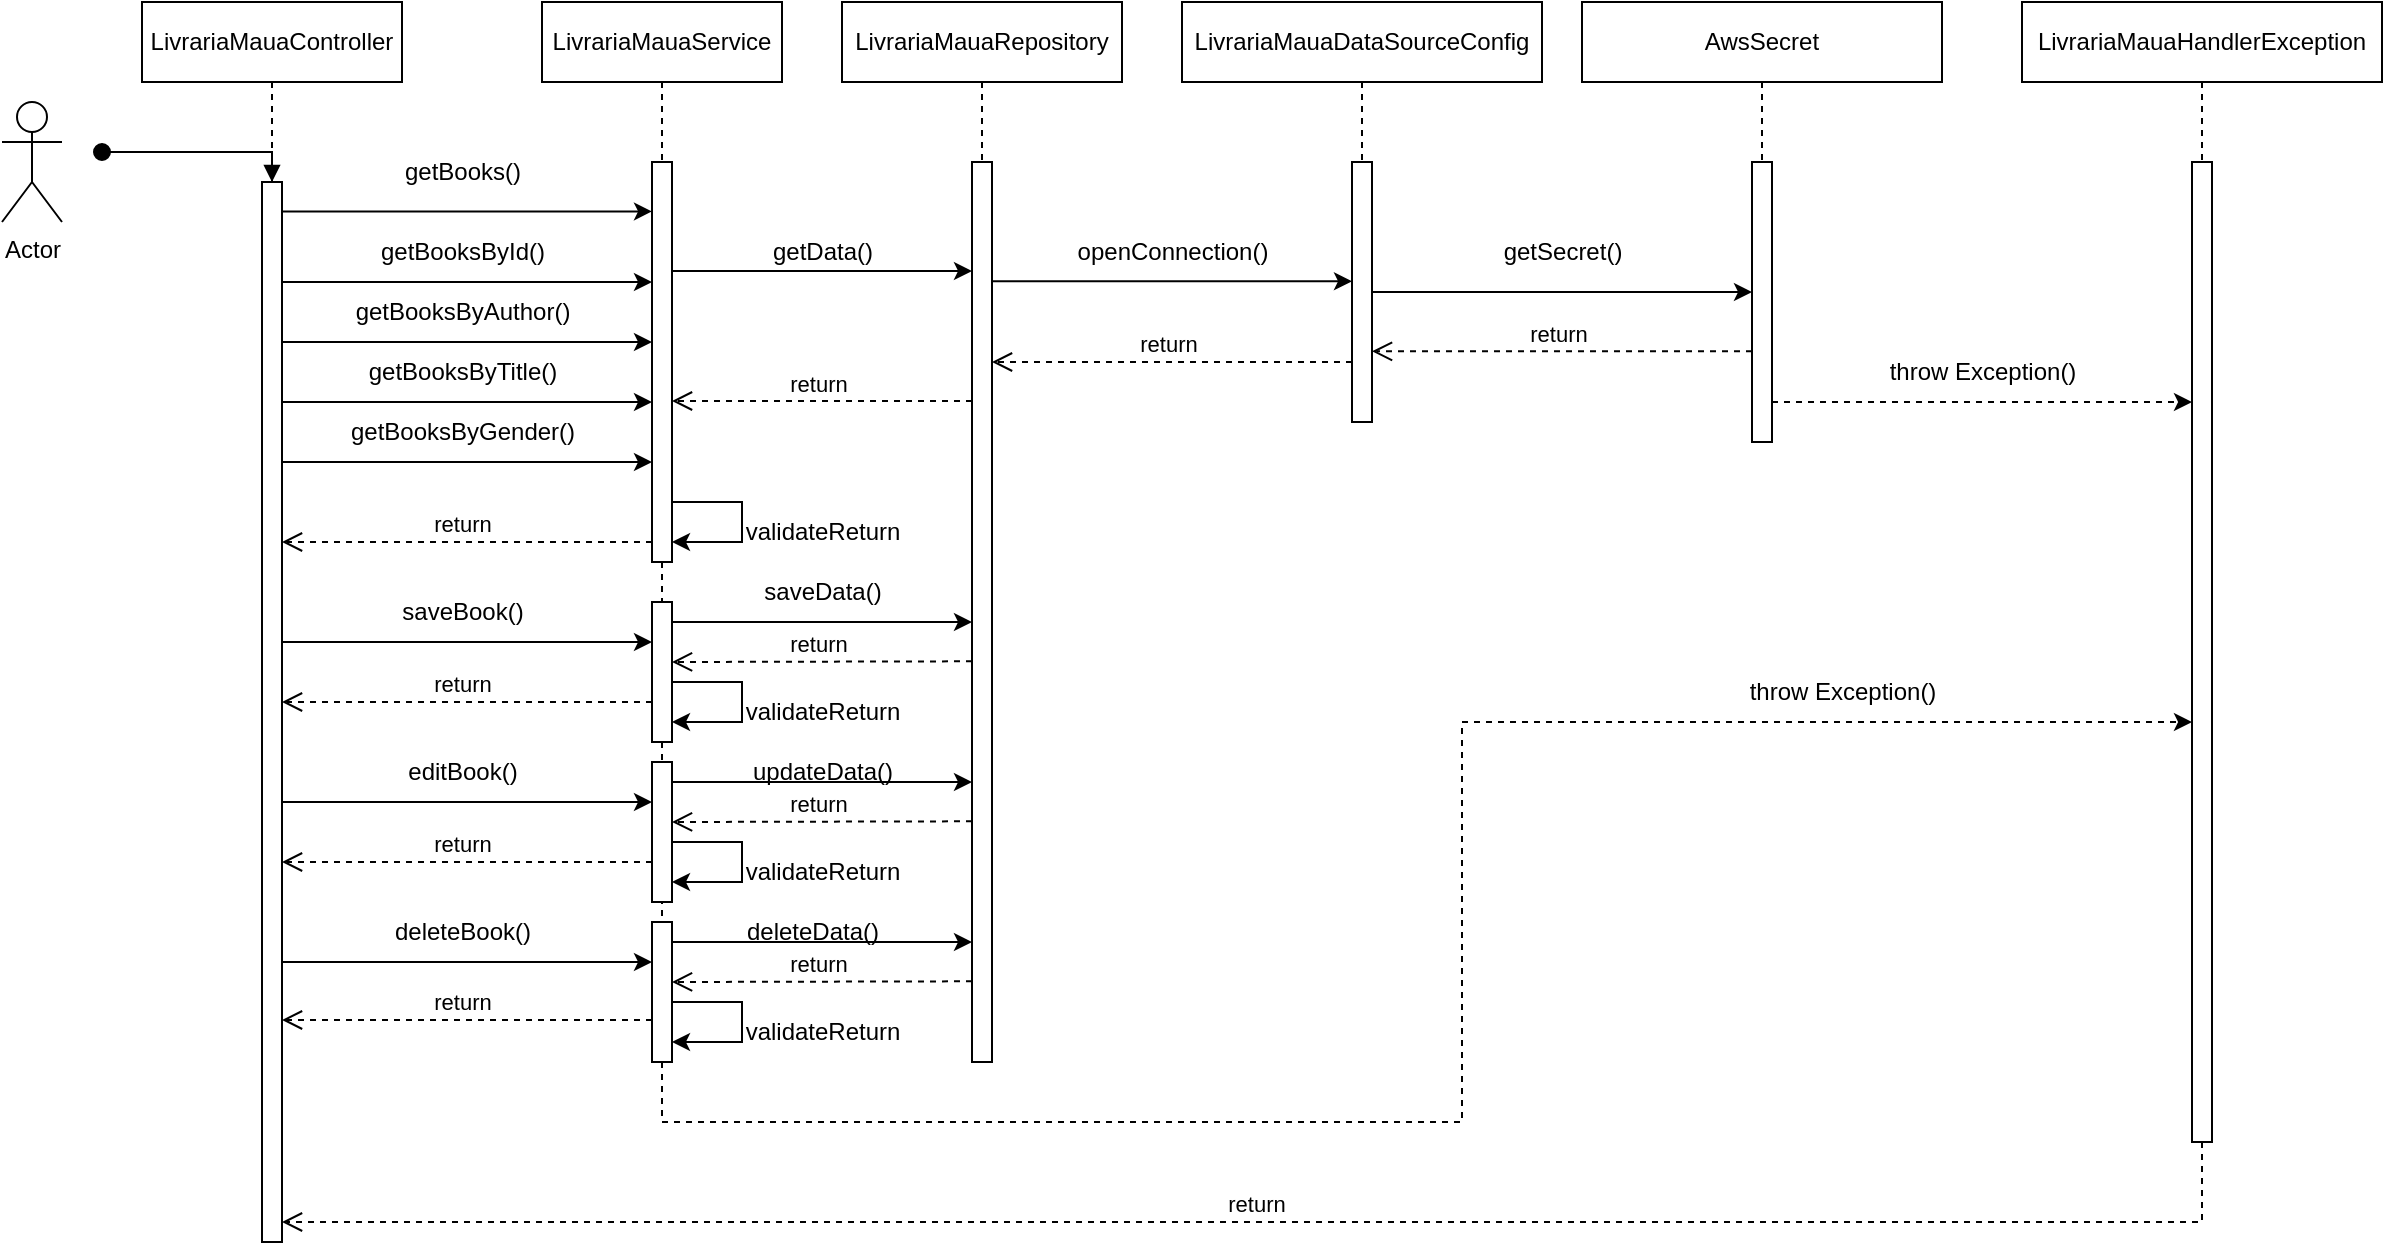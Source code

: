 <mxfile version="24.2.7" type="device">
  <diagram name="Page-1" id="2YBvvXClWsGukQMizWep">
    <mxGraphModel dx="1353" dy="267" grid="1" gridSize="10" guides="1" tooltips="1" connect="1" arrows="1" fold="1" page="1" pageScale="1" pageWidth="850" pageHeight="1100" math="0" shadow="0">
      <root>
        <mxCell id="0" />
        <mxCell id="1" parent="0" />
        <mxCell id="4-TMQI-ZEwgitc-bTW-Y-1" value="Actor" style="shape=umlActor;verticalLabelPosition=bottom;verticalAlign=top;html=1;outlineConnect=0;" parent="1" vertex="1">
          <mxGeometry x="-10" y="90" width="30" height="60" as="geometry" />
        </mxCell>
        <mxCell id="aM9ryv3xv72pqoxQDRHE-1" value="LivrariaMauaController" style="shape=umlLifeline;perimeter=lifelinePerimeter;whiteSpace=wrap;html=1;container=0;dropTarget=0;collapsible=0;recursiveResize=0;outlineConnect=0;portConstraint=eastwest;newEdgeStyle={&quot;edgeStyle&quot;:&quot;elbowEdgeStyle&quot;,&quot;elbow&quot;:&quot;vertical&quot;,&quot;curved&quot;:0,&quot;rounded&quot;:0};size=40;" parent="1" vertex="1">
          <mxGeometry x="60" y="40" width="130" height="520" as="geometry" />
        </mxCell>
        <mxCell id="aM9ryv3xv72pqoxQDRHE-3" value="" style="html=1;verticalAlign=bottom;startArrow=oval;endArrow=block;startSize=8;edgeStyle=elbowEdgeStyle;elbow=vertical;curved=0;rounded=0;" parent="aM9ryv3xv72pqoxQDRHE-1" target="aM9ryv3xv72pqoxQDRHE-2" edge="1">
          <mxGeometry relative="1" as="geometry">
            <mxPoint x="-20" y="75" as="sourcePoint" />
            <Array as="points">
              <mxPoint x="30" y="75" />
            </Array>
          </mxGeometry>
        </mxCell>
        <mxCell id="aM9ryv3xv72pqoxQDRHE-5" value="LivrariaMauaService" style="shape=umlLifeline;perimeter=lifelinePerimeter;whiteSpace=wrap;html=1;container=0;dropTarget=0;collapsible=0;recursiveResize=0;outlineConnect=0;portConstraint=eastwest;newEdgeStyle={&quot;edgeStyle&quot;:&quot;elbowEdgeStyle&quot;,&quot;elbow&quot;:&quot;vertical&quot;,&quot;curved&quot;:0,&quot;rounded&quot;:0};" parent="1" vertex="1">
          <mxGeometry x="260" y="40" width="120" height="530" as="geometry" />
        </mxCell>
        <mxCell id="aM9ryv3xv72pqoxQDRHE-6" value="" style="html=1;points=[];perimeter=orthogonalPerimeter;outlineConnect=0;targetShapes=umlLifeline;portConstraint=eastwest;newEdgeStyle={&quot;edgeStyle&quot;:&quot;elbowEdgeStyle&quot;,&quot;elbow&quot;:&quot;vertical&quot;,&quot;curved&quot;:0,&quot;rounded&quot;:0};" parent="aM9ryv3xv72pqoxQDRHE-5" vertex="1">
          <mxGeometry x="55" y="80" width="10" height="200" as="geometry" />
        </mxCell>
        <mxCell id="aM9ryv3xv72pqoxQDRHE-8" value="return" style="html=1;verticalAlign=bottom;endArrow=open;dashed=1;endSize=8;edgeStyle=elbowEdgeStyle;elbow=vertical;curved=0;rounded=0;" parent="1" source="aM9ryv3xv72pqoxQDRHE-6" target="aM9ryv3xv72pqoxQDRHE-2" edge="1">
          <mxGeometry x="0.027" relative="1" as="geometry">
            <mxPoint x="195" y="205" as="targetPoint" />
            <Array as="points">
              <mxPoint x="190" y="310" />
            </Array>
            <mxPoint as="offset" />
          </mxGeometry>
        </mxCell>
        <mxCell id="4-TMQI-ZEwgitc-bTW-Y-8" value="" style="endArrow=classic;html=1;rounded=0;" parent="1" edge="1">
          <mxGeometry width="50" height="50" relative="1" as="geometry">
            <mxPoint x="130" y="144.71" as="sourcePoint" />
            <mxPoint x="315" y="144.71" as="targetPoint" />
            <Array as="points">
              <mxPoint x="230" y="144.71" />
            </Array>
          </mxGeometry>
        </mxCell>
        <mxCell id="4-TMQI-ZEwgitc-bTW-Y-9" value="getBooks()" style="text;html=1;align=center;verticalAlign=middle;resizable=0;points=[];autosize=1;strokeColor=none;fillColor=none;" parent="1" vertex="1">
          <mxGeometry x="180" y="110" width="80" height="30" as="geometry" />
        </mxCell>
        <mxCell id="4-TMQI-ZEwgitc-bTW-Y-10" value="" style="endArrow=classic;html=1;rounded=0;" parent="1" edge="1">
          <mxGeometry width="50" height="50" relative="1" as="geometry">
            <mxPoint x="130.0" y="180" as="sourcePoint" />
            <mxPoint x="315" y="180" as="targetPoint" />
            <Array as="points">
              <mxPoint x="200" y="180" />
              <mxPoint x="280" y="180" />
            </Array>
          </mxGeometry>
        </mxCell>
        <mxCell id="4-TMQI-ZEwgitc-bTW-Y-11" value="getBooksById()" style="text;html=1;align=center;verticalAlign=middle;resizable=0;points=[];autosize=1;strokeColor=none;fillColor=none;" parent="1" vertex="1">
          <mxGeometry x="165" y="150" width="110" height="30" as="geometry" />
        </mxCell>
        <mxCell id="4-TMQI-ZEwgitc-bTW-Y-12" value="" style="endArrow=classic;html=1;rounded=0;" parent="1" edge="1">
          <mxGeometry width="50" height="50" relative="1" as="geometry">
            <mxPoint x="130" y="210" as="sourcePoint" />
            <mxPoint x="315" y="210" as="targetPoint" />
            <Array as="points">
              <mxPoint x="250" y="210" />
            </Array>
          </mxGeometry>
        </mxCell>
        <mxCell id="4-TMQI-ZEwgitc-bTW-Y-13" value="getBooksByAuthor()" style="text;html=1;align=center;verticalAlign=middle;resizable=0;points=[];autosize=1;strokeColor=none;fillColor=none;" parent="1" vertex="1">
          <mxGeometry x="155" y="180" width="130" height="30" as="geometry" />
        </mxCell>
        <mxCell id="aM9ryv3xv72pqoxQDRHE-2" value="" style="html=1;points=[];perimeter=orthogonalPerimeter;outlineConnect=0;targetShapes=umlLifeline;portConstraint=eastwest;newEdgeStyle={&quot;edgeStyle&quot;:&quot;elbowEdgeStyle&quot;,&quot;elbow&quot;:&quot;vertical&quot;,&quot;curved&quot;:0,&quot;rounded&quot;:0};" parent="1" vertex="1">
          <mxGeometry x="120" y="130" width="10" height="530" as="geometry" />
        </mxCell>
        <mxCell id="4-TMQI-ZEwgitc-bTW-Y-14" value="" style="endArrow=classic;html=1;rounded=0;" parent="1" edge="1">
          <mxGeometry width="50" height="50" relative="1" as="geometry">
            <mxPoint x="130" y="240" as="sourcePoint" />
            <mxPoint x="315" y="240" as="targetPoint" />
            <Array as="points">
              <mxPoint x="220" y="240" />
            </Array>
          </mxGeometry>
        </mxCell>
        <mxCell id="4-TMQI-ZEwgitc-bTW-Y-15" value="getBooksByTitle()" style="text;html=1;align=center;verticalAlign=middle;resizable=0;points=[];autosize=1;strokeColor=none;fillColor=none;" parent="1" vertex="1">
          <mxGeometry x="160" y="210" width="120" height="30" as="geometry" />
        </mxCell>
        <mxCell id="4-TMQI-ZEwgitc-bTW-Y-18" value="" style="html=1;points=[];perimeter=orthogonalPerimeter;outlineConnect=0;targetShapes=umlLifeline;portConstraint=eastwest;newEdgeStyle={&quot;edgeStyle&quot;:&quot;elbowEdgeStyle&quot;,&quot;elbow&quot;:&quot;vertical&quot;,&quot;curved&quot;:0,&quot;rounded&quot;:0};" parent="1" vertex="1">
          <mxGeometry x="315" y="340" width="10" height="70" as="geometry" />
        </mxCell>
        <mxCell id="4-TMQI-ZEwgitc-bTW-Y-19" value="" style="html=1;points=[];perimeter=orthogonalPerimeter;outlineConnect=0;targetShapes=umlLifeline;portConstraint=eastwest;newEdgeStyle={&quot;edgeStyle&quot;:&quot;elbowEdgeStyle&quot;,&quot;elbow&quot;:&quot;vertical&quot;,&quot;curved&quot;:0,&quot;rounded&quot;:0};" parent="1" vertex="1">
          <mxGeometry x="315" y="420" width="10" height="70" as="geometry" />
        </mxCell>
        <mxCell id="4-TMQI-ZEwgitc-bTW-Y-20" value="" style="html=1;points=[];perimeter=orthogonalPerimeter;outlineConnect=0;targetShapes=umlLifeline;portConstraint=eastwest;newEdgeStyle={&quot;edgeStyle&quot;:&quot;elbowEdgeStyle&quot;,&quot;elbow&quot;:&quot;vertical&quot;,&quot;curved&quot;:0,&quot;rounded&quot;:0};" parent="1" vertex="1">
          <mxGeometry x="315" y="500" width="10" height="70" as="geometry" />
        </mxCell>
        <mxCell id="4-TMQI-ZEwgitc-bTW-Y-21" value="" style="endArrow=classic;html=1;rounded=0;" parent="1" source="aM9ryv3xv72pqoxQDRHE-2" target="4-TMQI-ZEwgitc-bTW-Y-18" edge="1">
          <mxGeometry width="50" height="50" relative="1" as="geometry">
            <mxPoint x="210" y="410" as="sourcePoint" />
            <mxPoint x="260" y="360" as="targetPoint" />
            <Array as="points">
              <mxPoint x="240" y="360" />
            </Array>
          </mxGeometry>
        </mxCell>
        <mxCell id="4-TMQI-ZEwgitc-bTW-Y-22" value="saveBook()" style="text;html=1;align=center;verticalAlign=middle;resizable=0;points=[];autosize=1;strokeColor=none;fillColor=none;" parent="1" vertex="1">
          <mxGeometry x="180" y="330" width="80" height="30" as="geometry" />
        </mxCell>
        <mxCell id="4-TMQI-ZEwgitc-bTW-Y-23" value="return" style="html=1;verticalAlign=bottom;endArrow=open;dashed=1;endSize=8;edgeStyle=elbowEdgeStyle;elbow=vertical;curved=0;rounded=0;" parent="1" edge="1">
          <mxGeometry x="0.027" relative="1" as="geometry">
            <mxPoint x="130" y="390" as="targetPoint" />
            <Array as="points">
              <mxPoint x="190" y="390" />
            </Array>
            <mxPoint x="315" y="390" as="sourcePoint" />
            <mxPoint as="offset" />
          </mxGeometry>
        </mxCell>
        <mxCell id="4-TMQI-ZEwgitc-bTW-Y-24" value="return" style="html=1;verticalAlign=bottom;endArrow=open;dashed=1;endSize=8;edgeStyle=elbowEdgeStyle;elbow=vertical;curved=0;rounded=0;" parent="1" edge="1">
          <mxGeometry x="0.027" relative="1" as="geometry">
            <mxPoint x="130" y="470" as="targetPoint" />
            <Array as="points">
              <mxPoint x="190" y="470" />
            </Array>
            <mxPoint x="315" y="470" as="sourcePoint" />
            <mxPoint as="offset" />
          </mxGeometry>
        </mxCell>
        <mxCell id="4-TMQI-ZEwgitc-bTW-Y-25" value="return" style="html=1;verticalAlign=bottom;endArrow=open;dashed=1;endSize=8;edgeStyle=elbowEdgeStyle;elbow=vertical;curved=0;rounded=0;" parent="1" edge="1">
          <mxGeometry x="0.027" relative="1" as="geometry">
            <mxPoint x="130" y="549" as="targetPoint" />
            <Array as="points">
              <mxPoint x="190" y="549" />
            </Array>
            <mxPoint x="315" y="549" as="sourcePoint" />
            <mxPoint as="offset" />
          </mxGeometry>
        </mxCell>
        <mxCell id="4-TMQI-ZEwgitc-bTW-Y-26" value="" style="endArrow=classic;html=1;rounded=0;" parent="1" source="aM9ryv3xv72pqoxQDRHE-2" target="4-TMQI-ZEwgitc-bTW-Y-19" edge="1">
          <mxGeometry width="50" height="50" relative="1" as="geometry">
            <mxPoint x="140" y="370" as="sourcePoint" />
            <mxPoint x="325" y="370" as="targetPoint" />
            <Array as="points">
              <mxPoint x="240" y="440" />
            </Array>
          </mxGeometry>
        </mxCell>
        <mxCell id="4-TMQI-ZEwgitc-bTW-Y-27" value="" style="endArrow=classic;html=1;rounded=0;" parent="1" source="aM9ryv3xv72pqoxQDRHE-2" target="4-TMQI-ZEwgitc-bTW-Y-20" edge="1">
          <mxGeometry width="50" height="50" relative="1" as="geometry">
            <mxPoint x="140" y="520" as="sourcePoint" />
            <mxPoint x="300" y="520" as="targetPoint" />
            <Array as="points">
              <mxPoint x="182.5" y="520" />
              <mxPoint x="242.5" y="520" />
            </Array>
          </mxGeometry>
        </mxCell>
        <mxCell id="4-TMQI-ZEwgitc-bTW-Y-29" value="editBook()" style="text;html=1;align=center;verticalAlign=middle;resizable=0;points=[];autosize=1;strokeColor=none;fillColor=none;" parent="1" vertex="1">
          <mxGeometry x="180" y="410" width="80" height="30" as="geometry" />
        </mxCell>
        <mxCell id="4-TMQI-ZEwgitc-bTW-Y-30" value="deleteBook()" style="text;html=1;align=center;verticalAlign=middle;resizable=0;points=[];autosize=1;strokeColor=none;fillColor=none;" parent="1" vertex="1">
          <mxGeometry x="175" y="490" width="90" height="30" as="geometry" />
        </mxCell>
        <mxCell id="4-TMQI-ZEwgitc-bTW-Y-31" value="LivrariaMauaRepository" style="shape=umlLifeline;perimeter=lifelinePerimeter;whiteSpace=wrap;html=1;container=0;dropTarget=0;collapsible=0;recursiveResize=0;outlineConnect=0;portConstraint=eastwest;newEdgeStyle={&quot;edgeStyle&quot;:&quot;elbowEdgeStyle&quot;,&quot;elbow&quot;:&quot;vertical&quot;,&quot;curved&quot;:0,&quot;rounded&quot;:0};" parent="1" vertex="1">
          <mxGeometry x="410" y="40" width="140" height="530" as="geometry" />
        </mxCell>
        <mxCell id="4-TMQI-ZEwgitc-bTW-Y-32" value="" style="html=1;points=[];perimeter=orthogonalPerimeter;outlineConnect=0;targetShapes=umlLifeline;portConstraint=eastwest;newEdgeStyle={&quot;edgeStyle&quot;:&quot;elbowEdgeStyle&quot;,&quot;elbow&quot;:&quot;vertical&quot;,&quot;curved&quot;:0,&quot;rounded&quot;:0};" parent="4-TMQI-ZEwgitc-bTW-Y-31" vertex="1">
          <mxGeometry x="65" y="80" width="10" height="450" as="geometry" />
        </mxCell>
        <mxCell id="4-TMQI-ZEwgitc-bTW-Y-35" value="" style="endArrow=classic;html=1;rounded=0;" parent="1" edge="1">
          <mxGeometry width="50" height="50" relative="1" as="geometry">
            <mxPoint x="325" y="174.5" as="sourcePoint" />
            <mxPoint x="475" y="174.5" as="targetPoint" />
            <Array as="points">
              <mxPoint x="370" y="174.5" />
              <mxPoint x="440" y="174.5" />
            </Array>
          </mxGeometry>
        </mxCell>
        <mxCell id="4-TMQI-ZEwgitc-bTW-Y-36" value="" style="endArrow=classic;html=1;rounded=0;" parent="1" edge="1">
          <mxGeometry width="50" height="50" relative="1" as="geometry">
            <mxPoint x="325" y="350" as="sourcePoint" />
            <mxPoint x="475" y="350" as="targetPoint" />
            <Array as="points">
              <mxPoint x="410" y="350" />
            </Array>
          </mxGeometry>
        </mxCell>
        <mxCell id="4-TMQI-ZEwgitc-bTW-Y-37" value="" style="endArrow=classic;html=1;rounded=0;" parent="1" edge="1">
          <mxGeometry width="50" height="50" relative="1" as="geometry">
            <mxPoint x="325" y="430" as="sourcePoint" />
            <mxPoint x="475" y="430" as="targetPoint" />
            <Array as="points">
              <mxPoint x="410" y="430" />
            </Array>
          </mxGeometry>
        </mxCell>
        <mxCell id="4-TMQI-ZEwgitc-bTW-Y-38" value="" style="endArrow=classic;html=1;rounded=0;" parent="1" edge="1">
          <mxGeometry width="50" height="50" relative="1" as="geometry">
            <mxPoint x="325" y="510.0" as="sourcePoint" />
            <mxPoint x="475" y="510.0" as="targetPoint" />
            <Array as="points">
              <mxPoint x="410" y="510.0" />
            </Array>
          </mxGeometry>
        </mxCell>
        <mxCell id="4-TMQI-ZEwgitc-bTW-Y-43" value="LivrariaMauaDataSourceConfig" style="shape=umlLifeline;perimeter=lifelinePerimeter;whiteSpace=wrap;html=1;container=0;dropTarget=0;collapsible=0;recursiveResize=0;outlineConnect=0;portConstraint=eastwest;newEdgeStyle={&quot;edgeStyle&quot;:&quot;elbowEdgeStyle&quot;,&quot;elbow&quot;:&quot;vertical&quot;,&quot;curved&quot;:0,&quot;rounded&quot;:0};" parent="1" vertex="1">
          <mxGeometry x="580" y="40" width="180" height="210" as="geometry" />
        </mxCell>
        <mxCell id="4-TMQI-ZEwgitc-bTW-Y-44" value="" style="html=1;points=[];perimeter=orthogonalPerimeter;outlineConnect=0;targetShapes=umlLifeline;portConstraint=eastwest;newEdgeStyle={&quot;edgeStyle&quot;:&quot;elbowEdgeStyle&quot;,&quot;elbow&quot;:&quot;vertical&quot;,&quot;curved&quot;:0,&quot;rounded&quot;:0};" parent="4-TMQI-ZEwgitc-bTW-Y-43" vertex="1">
          <mxGeometry x="85" y="80" width="10" height="130" as="geometry" />
        </mxCell>
        <mxCell id="4-TMQI-ZEwgitc-bTW-Y-45" value="" style="endArrow=classic;html=1;rounded=0;" parent="1" target="4-TMQI-ZEwgitc-bTW-Y-44" edge="1">
          <mxGeometry width="50" height="50" relative="1" as="geometry">
            <mxPoint x="485" y="179.66" as="sourcePoint" />
            <mxPoint x="660" y="179.66" as="targetPoint" />
          </mxGeometry>
        </mxCell>
        <mxCell id="4-TMQI-ZEwgitc-bTW-Y-46" value="return" style="html=1;verticalAlign=bottom;endArrow=open;dashed=1;endSize=8;edgeStyle=elbowEdgeStyle;elbow=vertical;curved=0;rounded=0;" parent="1" source="4-TMQI-ZEwgitc-bTW-Y-44" edge="1">
          <mxGeometry x="0.027" relative="1" as="geometry">
            <mxPoint x="485" y="220" as="targetPoint" />
            <Array as="points">
              <mxPoint x="630" y="220" />
            </Array>
            <mxPoint x="640" y="220" as="sourcePoint" />
            <mxPoint as="offset" />
          </mxGeometry>
        </mxCell>
        <mxCell id="4-TMQI-ZEwgitc-bTW-Y-48" value="AwsSecret" style="shape=umlLifeline;perimeter=lifelinePerimeter;whiteSpace=wrap;html=1;container=0;dropTarget=0;collapsible=0;recursiveResize=0;outlineConnect=0;portConstraint=eastwest;newEdgeStyle={&quot;edgeStyle&quot;:&quot;elbowEdgeStyle&quot;,&quot;elbow&quot;:&quot;vertical&quot;,&quot;curved&quot;:0,&quot;rounded&quot;:0};" parent="1" vertex="1">
          <mxGeometry x="780" y="40" width="180" height="220" as="geometry" />
        </mxCell>
        <mxCell id="4-TMQI-ZEwgitc-bTW-Y-49" value="" style="html=1;points=[];perimeter=orthogonalPerimeter;outlineConnect=0;targetShapes=umlLifeline;portConstraint=eastwest;newEdgeStyle={&quot;edgeStyle&quot;:&quot;elbowEdgeStyle&quot;,&quot;elbow&quot;:&quot;vertical&quot;,&quot;curved&quot;:0,&quot;rounded&quot;:0};" parent="4-TMQI-ZEwgitc-bTW-Y-48" vertex="1">
          <mxGeometry x="85" y="80" width="10" height="140" as="geometry" />
        </mxCell>
        <mxCell id="4-TMQI-ZEwgitc-bTW-Y-50" value="" style="endArrow=classic;html=1;rounded=0;" parent="1" source="4-TMQI-ZEwgitc-bTW-Y-44" target="4-TMQI-ZEwgitc-bTW-Y-49" edge="1">
          <mxGeometry width="50" height="50" relative="1" as="geometry">
            <mxPoint x="680" y="160" as="sourcePoint" />
            <mxPoint x="860" y="160.34" as="targetPoint" />
          </mxGeometry>
        </mxCell>
        <mxCell id="4-TMQI-ZEwgitc-bTW-Y-51" value="getSecret()" style="text;html=1;align=center;verticalAlign=middle;resizable=0;points=[];autosize=1;strokeColor=none;fillColor=none;" parent="1" vertex="1">
          <mxGeometry x="730" y="150" width="80" height="30" as="geometry" />
        </mxCell>
        <mxCell id="4-TMQI-ZEwgitc-bTW-Y-52" value="return" style="html=1;verticalAlign=bottom;endArrow=open;dashed=1;endSize=8;edgeStyle=elbowEdgeStyle;elbow=vertical;curved=0;rounded=0;" parent="1" source="4-TMQI-ZEwgitc-bTW-Y-49" target="4-TMQI-ZEwgitc-bTW-Y-44" edge="1">
          <mxGeometry x="0.027" relative="1" as="geometry">
            <mxPoint x="680" y="214.66" as="targetPoint" />
            <Array as="points">
              <mxPoint x="825" y="214.66" />
            </Array>
            <mxPoint x="860" y="214.66" as="sourcePoint" />
            <mxPoint as="offset" />
          </mxGeometry>
        </mxCell>
        <mxCell id="4-TMQI-ZEwgitc-bTW-Y-54" value="validateReturn" style="text;html=1;align=center;verticalAlign=middle;resizable=0;points=[];autosize=1;strokeColor=none;fillColor=none;" parent="1" vertex="1">
          <mxGeometry x="350" y="290" width="100" height="30" as="geometry" />
        </mxCell>
        <mxCell id="4-TMQI-ZEwgitc-bTW-Y-55" value="return" style="html=1;verticalAlign=bottom;endArrow=open;dashed=1;endSize=8;edgeStyle=elbowEdgeStyle;elbow=vertical;curved=0;rounded=0;" parent="1" source="4-TMQI-ZEwgitc-bTW-Y-32" edge="1">
          <mxGeometry x="0.027" relative="1" as="geometry">
            <mxPoint x="325" y="239.31" as="targetPoint" />
            <Array as="points" />
            <mxPoint x="450" y="239" as="sourcePoint" />
            <mxPoint as="offset" />
          </mxGeometry>
        </mxCell>
        <mxCell id="4-TMQI-ZEwgitc-bTW-Y-56" value="return" style="html=1;verticalAlign=bottom;endArrow=open;dashed=1;endSize=8;edgeStyle=elbowEdgeStyle;elbow=vertical;curved=0;rounded=0;" parent="1" edge="1">
          <mxGeometry x="0.027" relative="1" as="geometry">
            <mxPoint x="325" y="369.97" as="targetPoint" />
            <Array as="points" />
            <mxPoint x="475" y="369.66" as="sourcePoint" />
            <mxPoint as="offset" />
          </mxGeometry>
        </mxCell>
        <mxCell id="4-TMQI-ZEwgitc-bTW-Y-59" value="" style="endArrow=classic;html=1;rounded=0;" parent="1" target="4-TMQI-ZEwgitc-bTW-Y-18" edge="1">
          <mxGeometry width="50" height="50" relative="1" as="geometry">
            <mxPoint x="325" y="380" as="sourcePoint" />
            <mxPoint x="325.0" y="410" as="targetPoint" />
            <Array as="points">
              <mxPoint x="360" y="380" />
              <mxPoint x="360" y="390" />
              <mxPoint x="360" y="400" />
            </Array>
          </mxGeometry>
        </mxCell>
        <mxCell id="4-TMQI-ZEwgitc-bTW-Y-60" value="return" style="html=1;verticalAlign=bottom;endArrow=open;dashed=1;endSize=8;edgeStyle=elbowEdgeStyle;elbow=vertical;curved=0;rounded=0;" parent="1" edge="1">
          <mxGeometry x="0.027" relative="1" as="geometry">
            <mxPoint x="325" y="449.97" as="targetPoint" />
            <Array as="points" />
            <mxPoint x="475" y="449.66" as="sourcePoint" />
            <mxPoint as="offset" />
          </mxGeometry>
        </mxCell>
        <mxCell id="4-TMQI-ZEwgitc-bTW-Y-61" value="" style="endArrow=classic;html=1;rounded=0;" parent="1" edge="1">
          <mxGeometry width="50" height="50" relative="1" as="geometry">
            <mxPoint x="325" y="460" as="sourcePoint" />
            <mxPoint x="325" y="480" as="targetPoint" />
            <Array as="points">
              <mxPoint x="360" y="460" />
              <mxPoint x="360" y="470" />
              <mxPoint x="360" y="480" />
            </Array>
          </mxGeometry>
        </mxCell>
        <mxCell id="4-TMQI-ZEwgitc-bTW-Y-62" value="return" style="html=1;verticalAlign=bottom;endArrow=open;dashed=1;endSize=8;edgeStyle=elbowEdgeStyle;elbow=vertical;curved=0;rounded=0;" parent="1" edge="1">
          <mxGeometry x="0.027" relative="1" as="geometry">
            <mxPoint x="325" y="529.97" as="targetPoint" />
            <Array as="points" />
            <mxPoint x="475" y="529.66" as="sourcePoint" />
            <mxPoint as="offset" />
          </mxGeometry>
        </mxCell>
        <mxCell id="4-TMQI-ZEwgitc-bTW-Y-63" value="" style="endArrow=classic;html=1;rounded=0;" parent="1" edge="1">
          <mxGeometry width="50" height="50" relative="1" as="geometry">
            <mxPoint x="325" y="540" as="sourcePoint" />
            <mxPoint x="325" y="560" as="targetPoint" />
            <Array as="points">
              <mxPoint x="360" y="540" />
              <mxPoint x="360" y="550" />
              <mxPoint x="360" y="560" />
            </Array>
          </mxGeometry>
        </mxCell>
        <mxCell id="4-TMQI-ZEwgitc-bTW-Y-65" value="" style="endArrow=classic;html=1;rounded=0;" parent="1" edge="1">
          <mxGeometry width="50" height="50" relative="1" as="geometry">
            <mxPoint x="325" y="290" as="sourcePoint" />
            <mxPoint x="325" y="310" as="targetPoint" />
            <Array as="points">
              <mxPoint x="360" y="290" />
              <mxPoint x="360" y="300" />
              <mxPoint x="360" y="310" />
            </Array>
          </mxGeometry>
        </mxCell>
        <mxCell id="4-TMQI-ZEwgitc-bTW-Y-67" value="validateReturn" style="text;html=1;align=center;verticalAlign=middle;resizable=0;points=[];autosize=1;strokeColor=none;fillColor=none;" parent="1" vertex="1">
          <mxGeometry x="350" y="380" width="100" height="30" as="geometry" />
        </mxCell>
        <mxCell id="4-TMQI-ZEwgitc-bTW-Y-68" value="validateReturn" style="text;html=1;align=center;verticalAlign=middle;resizable=0;points=[];autosize=1;strokeColor=none;fillColor=none;" parent="1" vertex="1">
          <mxGeometry x="350" y="460" width="100" height="30" as="geometry" />
        </mxCell>
        <mxCell id="4-TMQI-ZEwgitc-bTW-Y-69" value="validateReturn" style="text;html=1;align=center;verticalAlign=middle;resizable=0;points=[];autosize=1;strokeColor=none;fillColor=none;" parent="1" vertex="1">
          <mxGeometry x="350" y="540" width="100" height="30" as="geometry" />
        </mxCell>
        <mxCell id="4-TMQI-ZEwgitc-bTW-Y-77" value="getData()" style="text;html=1;align=center;verticalAlign=middle;resizable=0;points=[];autosize=1;strokeColor=none;fillColor=none;" parent="1" vertex="1">
          <mxGeometry x="365" y="150" width="70" height="30" as="geometry" />
        </mxCell>
        <mxCell id="4-TMQI-ZEwgitc-bTW-Y-132" value="saveData()" style="text;html=1;align=center;verticalAlign=middle;resizable=0;points=[];autosize=1;strokeColor=none;fillColor=none;" parent="1" vertex="1">
          <mxGeometry x="360" y="320" width="80" height="30" as="geometry" />
        </mxCell>
        <mxCell id="4-TMQI-ZEwgitc-bTW-Y-133" value="updateData()" style="text;html=1;align=center;verticalAlign=middle;resizable=0;points=[];autosize=1;strokeColor=none;fillColor=none;" parent="1" vertex="1">
          <mxGeometry x="355" y="410" width="90" height="30" as="geometry" />
        </mxCell>
        <mxCell id="4-TMQI-ZEwgitc-bTW-Y-134" value="deleteData()" style="text;html=1;align=center;verticalAlign=middle;resizable=0;points=[];autosize=1;strokeColor=none;fillColor=none;" parent="1" vertex="1">
          <mxGeometry x="350" y="490" width="90" height="30" as="geometry" />
        </mxCell>
        <mxCell id="4-TMQI-ZEwgitc-bTW-Y-135" value="openConnection()" style="text;html=1;align=center;verticalAlign=middle;resizable=0;points=[];autosize=1;strokeColor=none;fillColor=none;" parent="1" vertex="1">
          <mxGeometry x="515" y="150" width="120" height="30" as="geometry" />
        </mxCell>
        <mxCell id="4-TMQI-ZEwgitc-bTW-Y-138" value="" style="endArrow=classic;html=1;rounded=0;labelBackgroundColor=none;dashed=1;" parent="1" source="4-TMQI-ZEwgitc-bTW-Y-49" target="4-TMQI-ZEwgitc-bTW-Y-140" edge="1">
          <mxGeometry width="50" height="50" relative="1" as="geometry">
            <mxPoint x="880" y="240" as="sourcePoint" />
            <mxPoint x="990" y="240" as="targetPoint" />
            <Array as="points">
              <mxPoint x="960" y="240" />
            </Array>
          </mxGeometry>
        </mxCell>
        <mxCell id="4-TMQI-ZEwgitc-bTW-Y-139" value="LivrariaMauaHandlerException" style="shape=umlLifeline;perimeter=lifelinePerimeter;whiteSpace=wrap;html=1;container=0;dropTarget=0;collapsible=0;recursiveResize=0;outlineConnect=0;portConstraint=eastwest;newEdgeStyle={&quot;edgeStyle&quot;:&quot;elbowEdgeStyle&quot;,&quot;elbow&quot;:&quot;vertical&quot;,&quot;curved&quot;:0,&quot;rounded&quot;:0};" parent="1" vertex="1">
          <mxGeometry x="1000" y="40" width="180" height="570" as="geometry" />
        </mxCell>
        <mxCell id="4-TMQI-ZEwgitc-bTW-Y-140" value="" style="html=1;points=[];perimeter=orthogonalPerimeter;outlineConnect=0;targetShapes=umlLifeline;portConstraint=eastwest;newEdgeStyle={&quot;edgeStyle&quot;:&quot;elbowEdgeStyle&quot;,&quot;elbow&quot;:&quot;vertical&quot;,&quot;curved&quot;:0,&quot;rounded&quot;:0};" parent="4-TMQI-ZEwgitc-bTW-Y-139" vertex="1">
          <mxGeometry x="85" y="80" width="10" height="490" as="geometry" />
        </mxCell>
        <mxCell id="4-TMQI-ZEwgitc-bTW-Y-141" value="throw Exception()" style="text;html=1;align=center;verticalAlign=middle;resizable=0;points=[];autosize=1;strokeColor=none;fillColor=none;" parent="1" vertex="1">
          <mxGeometry x="920" y="210" width="120" height="30" as="geometry" />
        </mxCell>
        <mxCell id="4-TMQI-ZEwgitc-bTW-Y-142" value="" style="endArrow=classic;html=1;rounded=0;labelBackgroundColor=none;dashed=1;" parent="1" source="aM9ryv3xv72pqoxQDRHE-5" target="4-TMQI-ZEwgitc-bTW-Y-140" edge="1">
          <mxGeometry width="50" height="50" relative="1" as="geometry">
            <mxPoint x="320" y="630" as="sourcePoint" />
            <mxPoint x="1070" y="400" as="targetPoint" />
            <Array as="points">
              <mxPoint x="320" y="600" />
              <mxPoint x="400" y="600" />
              <mxPoint x="660" y="600" />
              <mxPoint x="720" y="600" />
              <mxPoint x="720" y="540" />
              <mxPoint x="720" y="510" />
              <mxPoint x="720" y="500" />
              <mxPoint x="720" y="400" />
            </Array>
          </mxGeometry>
        </mxCell>
        <mxCell id="4-TMQI-ZEwgitc-bTW-Y-143" value="throw Exception()" style="text;html=1;align=center;verticalAlign=middle;resizable=0;points=[];autosize=1;strokeColor=none;fillColor=none;" parent="1" vertex="1">
          <mxGeometry x="850" y="370" width="120" height="30" as="geometry" />
        </mxCell>
        <mxCell id="4-TMQI-ZEwgitc-bTW-Y-145" value="return" style="html=1;verticalAlign=bottom;endArrow=open;dashed=1;endSize=8;edgeStyle=elbowEdgeStyle;elbow=vertical;curved=0;rounded=0;" parent="1" source="4-TMQI-ZEwgitc-bTW-Y-140" edge="1">
          <mxGeometry x="0.027" relative="1" as="geometry">
            <mxPoint x="130" y="650" as="targetPoint" />
            <Array as="points">
              <mxPoint x="1050" y="650" />
            </Array>
            <mxPoint x="1090" y="620" as="sourcePoint" />
            <mxPoint as="offset" />
          </mxGeometry>
        </mxCell>
        <mxCell id="BYQyHAAq2-MABb-32UrH-2" value="getBooksByGender&lt;span style=&quot;background-color: initial;&quot;&gt;()&lt;/span&gt;" style="text;html=1;align=center;verticalAlign=middle;resizable=0;points=[];autosize=1;strokeColor=none;fillColor=none;" vertex="1" parent="1">
          <mxGeometry x="150" y="240" width="140" height="30" as="geometry" />
        </mxCell>
        <mxCell id="BYQyHAAq2-MABb-32UrH-3" value="" style="endArrow=classic;html=1;rounded=0;" edge="1" parent="1">
          <mxGeometry width="50" height="50" relative="1" as="geometry">
            <mxPoint x="130" y="270" as="sourcePoint" />
            <mxPoint x="315" y="270" as="targetPoint" />
            <Array as="points">
              <mxPoint x="220" y="270" />
            </Array>
          </mxGeometry>
        </mxCell>
      </root>
    </mxGraphModel>
  </diagram>
</mxfile>
